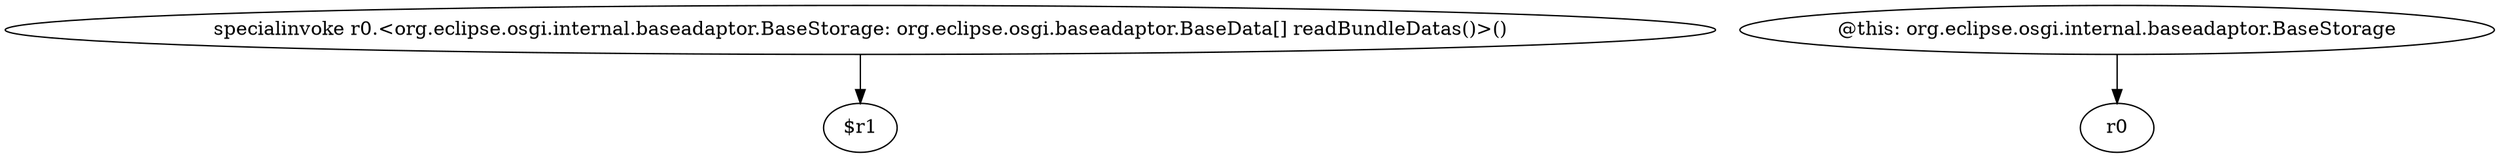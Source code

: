 digraph g {
0[label="specialinvoke r0.<org.eclipse.osgi.internal.baseadaptor.BaseStorage: org.eclipse.osgi.baseadaptor.BaseData[] readBundleDatas()>()"]
1[label="$r1"]
0->1[label=""]
2[label="@this: org.eclipse.osgi.internal.baseadaptor.BaseStorage"]
3[label="r0"]
2->3[label=""]
}